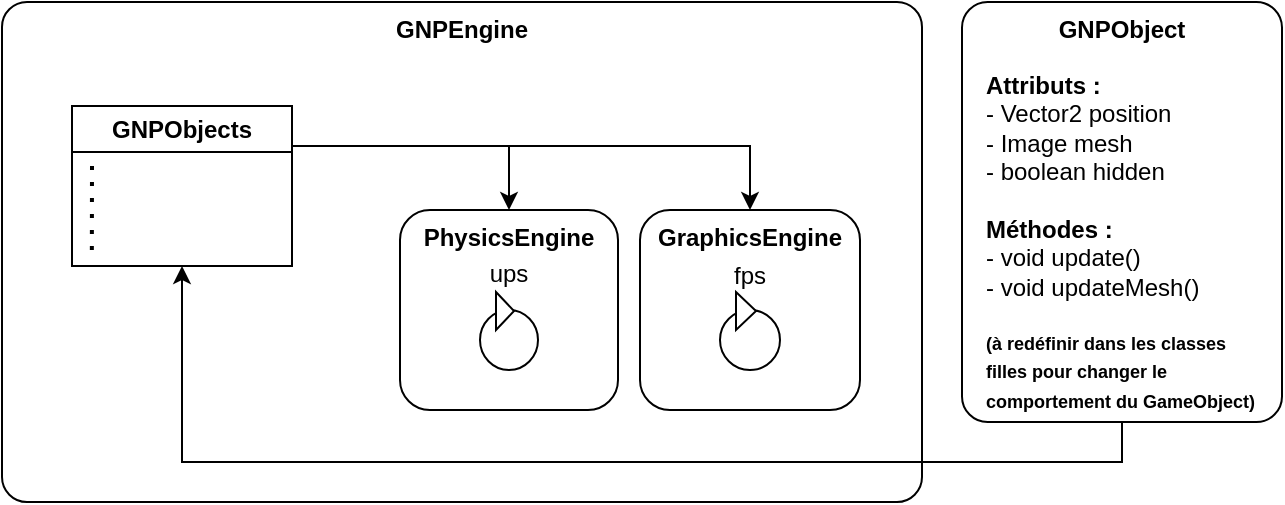 <mxfile version="24.5.1" type="device">
  <diagram id="prtHgNgQTEPvFCAcTncT" name="Page-1">
    <mxGraphModel dx="1338" dy="908" grid="1" gridSize="10" guides="1" tooltips="1" connect="1" arrows="1" fold="1" page="1" pageScale="1" pageWidth="827" pageHeight="1169" math="0" shadow="0">
      <root>
        <mxCell id="0" />
        <mxCell id="1" parent="0" />
        <mxCell id="hYZG41CDqsdrgK5eO_SO-1" value="GNPEngine" style="rounded=1;whiteSpace=wrap;html=1;verticalAlign=top;fontStyle=1;arcSize=5;" parent="1" vertex="1">
          <mxGeometry x="40" y="120" width="460" height="250" as="geometry" />
        </mxCell>
        <mxCell id="hYZG41CDqsdrgK5eO_SO-4" value="GraphicsEngine" style="rounded=1;whiteSpace=wrap;html=1;verticalAlign=top;fontStyle=1" parent="1" vertex="1">
          <mxGeometry x="359" y="224" width="110" height="100" as="geometry" />
        </mxCell>
        <mxCell id="hYZG41CDqsdrgK5eO_SO-41" value="" style="edgeStyle=orthogonalEdgeStyle;rounded=0;orthogonalLoop=1;jettySize=auto;html=1;" parent="1" edge="1">
          <mxGeometry relative="1" as="geometry">
            <mxPoint x="105" y="350" as="targetPoint" />
          </mxGeometry>
        </mxCell>
        <mxCell id="hYZG41CDqsdrgK5eO_SO-7" value="" style="ellipse;whiteSpace=wrap;html=1;aspect=fixed;" parent="1" vertex="1">
          <mxGeometry x="399" y="274" width="30" height="30" as="geometry" />
        </mxCell>
        <mxCell id="hYZG41CDqsdrgK5eO_SO-11" value="" style="triangle;whiteSpace=wrap;html=1;" parent="1" vertex="1">
          <mxGeometry x="407" y="265" width="10" height="19" as="geometry" />
        </mxCell>
        <mxCell id="hYZG41CDqsdrgK5eO_SO-14" value="fps" style="text;html=1;align=center;verticalAlign=middle;whiteSpace=wrap;rounded=0;" parent="1" vertex="1">
          <mxGeometry x="384" y="244" width="60" height="26" as="geometry" />
        </mxCell>
        <mxCell id="hYZG41CDqsdrgK5eO_SO-44" style="edgeStyle=orthogonalEdgeStyle;rounded=0;orthogonalLoop=1;jettySize=auto;html=1;exitX=1;exitY=0.25;exitDx=0;exitDy=0;entryX=0.5;entryY=0;entryDx=0;entryDy=0;" parent="1" source="hYZG41CDqsdrgK5eO_SO-15" target="hYZG41CDqsdrgK5eO_SO-36" edge="1">
          <mxGeometry relative="1" as="geometry" />
        </mxCell>
        <mxCell id="hYZG41CDqsdrgK5eO_SO-45" style="edgeStyle=orthogonalEdgeStyle;rounded=0;orthogonalLoop=1;jettySize=auto;html=1;exitX=1;exitY=0.25;exitDx=0;exitDy=0;entryX=0.5;entryY=0;entryDx=0;entryDy=0;" parent="1" source="hYZG41CDqsdrgK5eO_SO-15" target="hYZG41CDqsdrgK5eO_SO-4" edge="1">
          <mxGeometry relative="1" as="geometry" />
        </mxCell>
        <mxCell id="hYZG41CDqsdrgK5eO_SO-15" value="GNPObjects" style="swimlane;whiteSpace=wrap;html=1;" parent="1" vertex="1">
          <mxGeometry x="75" y="172" width="110" height="80" as="geometry">
            <mxRectangle x="75" y="172" width="110" height="30" as="alternateBounds" />
          </mxGeometry>
        </mxCell>
        <mxCell id="hYZG41CDqsdrgK5eO_SO-20" value="" style="endArrow=none;dashed=1;html=1;dashPattern=1 3;strokeWidth=2;rounded=0;entryX=0.444;entryY=0.786;entryDx=0;entryDy=0;entryPerimeter=0;" parent="hYZG41CDqsdrgK5eO_SO-15" edge="1">
          <mxGeometry width="50" height="50" relative="1" as="geometry">
            <mxPoint x="10" y="30" as="sourcePoint" />
            <mxPoint x="9.92" y="75.04" as="targetPoint" />
          </mxGeometry>
        </mxCell>
        <mxCell id="hYZG41CDqsdrgK5eO_SO-35" style="edgeStyle=orthogonalEdgeStyle;rounded=0;orthogonalLoop=1;jettySize=auto;html=1;exitX=0.5;exitY=1;exitDx=0;exitDy=0;entryX=0.5;entryY=1;entryDx=0;entryDy=0;" parent="1" source="hYZG41CDqsdrgK5eO_SO-17" target="hYZG41CDqsdrgK5eO_SO-15" edge="1">
          <mxGeometry relative="1" as="geometry" />
        </mxCell>
        <mxCell id="hYZG41CDqsdrgK5eO_SO-17" value="GNPObject" style="rounded=1;whiteSpace=wrap;html=1;fontStyle=1;verticalAlign=top;arcSize=8;" parent="1" vertex="1">
          <mxGeometry x="520" y="120" width="160" height="210" as="geometry" />
        </mxCell>
        <mxCell id="hYZG41CDqsdrgK5eO_SO-26" value="&lt;div&gt;&lt;b&gt;&lt;font style=&quot;font-size: 12px;&quot;&gt;Attributs :&lt;/font&gt;&lt;/b&gt;&lt;/div&gt;&lt;font style=&quot;font-size: 12px;&quot;&gt;- Vector2 position&lt;/font&gt;&lt;div&gt;&lt;font style=&quot;font-size: 12px;&quot;&gt;- Image mesh&lt;/font&gt;&lt;/div&gt;&lt;div&gt;&lt;font style=&quot;font-size: 12px;&quot;&gt;- boolean hidden&lt;/font&gt;&lt;/div&gt;&lt;div&gt;&lt;font style=&quot;font-size: 12px;&quot;&gt;&lt;br&gt;&lt;/font&gt;&lt;/div&gt;&lt;div&gt;&lt;b style=&quot;&quot;&gt;&lt;font style=&quot;font-size: 12px;&quot;&gt;Méthodes&amp;nbsp;:&lt;/font&gt;&lt;/b&gt;&lt;/div&gt;&lt;div&gt;&lt;font style=&quot;font-size: 12px;&quot;&gt;- void update()&lt;/font&gt;&lt;/div&gt;&lt;div&gt;&lt;font style=&quot;font-size: 12px;&quot;&gt;- void updateMesh()&lt;/font&gt;&lt;/div&gt;&lt;div style=&quot;font-size: 11px;&quot;&gt;&lt;font style=&quot;font-size: 11px;&quot;&gt;&lt;br&gt;&lt;/font&gt;&lt;/div&gt;&lt;div style=&quot;&quot;&gt;&lt;b style=&quot;&quot;&gt;&lt;font style=&quot;font-size: 9px;&quot;&gt;(à redéfinir dans les classes filles pour changer le comportement du GameObject)&lt;/font&gt;&lt;/b&gt;&lt;br&gt;&lt;/div&gt;" style="text;html=1;align=left;verticalAlign=middle;whiteSpace=wrap;rounded=0;" parent="1" vertex="1">
          <mxGeometry x="530" y="160" width="140" height="160" as="geometry" />
        </mxCell>
        <mxCell id="hYZG41CDqsdrgK5eO_SO-36" value="PhysicsEngine" style="rounded=1;whiteSpace=wrap;html=1;verticalAlign=top;fontStyle=1" parent="1" vertex="1">
          <mxGeometry x="239" y="224" width="109" height="100" as="geometry" />
        </mxCell>
        <mxCell id="hYZG41CDqsdrgK5eO_SO-37" value="" style="ellipse;whiteSpace=wrap;html=1;aspect=fixed;" parent="1" vertex="1">
          <mxGeometry x="279" y="274" width="29" height="30" as="geometry" />
        </mxCell>
        <mxCell id="hYZG41CDqsdrgK5eO_SO-38" value="" style="triangle;whiteSpace=wrap;html=1;" parent="1" vertex="1">
          <mxGeometry x="287" y="265" width="9" height="19" as="geometry" />
        </mxCell>
        <mxCell id="hYZG41CDqsdrgK5eO_SO-39" value="ups" style="text;html=1;align=center;verticalAlign=middle;whiteSpace=wrap;rounded=0;" parent="1" vertex="1">
          <mxGeometry x="264" y="241" width="59" height="30" as="geometry" />
        </mxCell>
      </root>
    </mxGraphModel>
  </diagram>
</mxfile>
